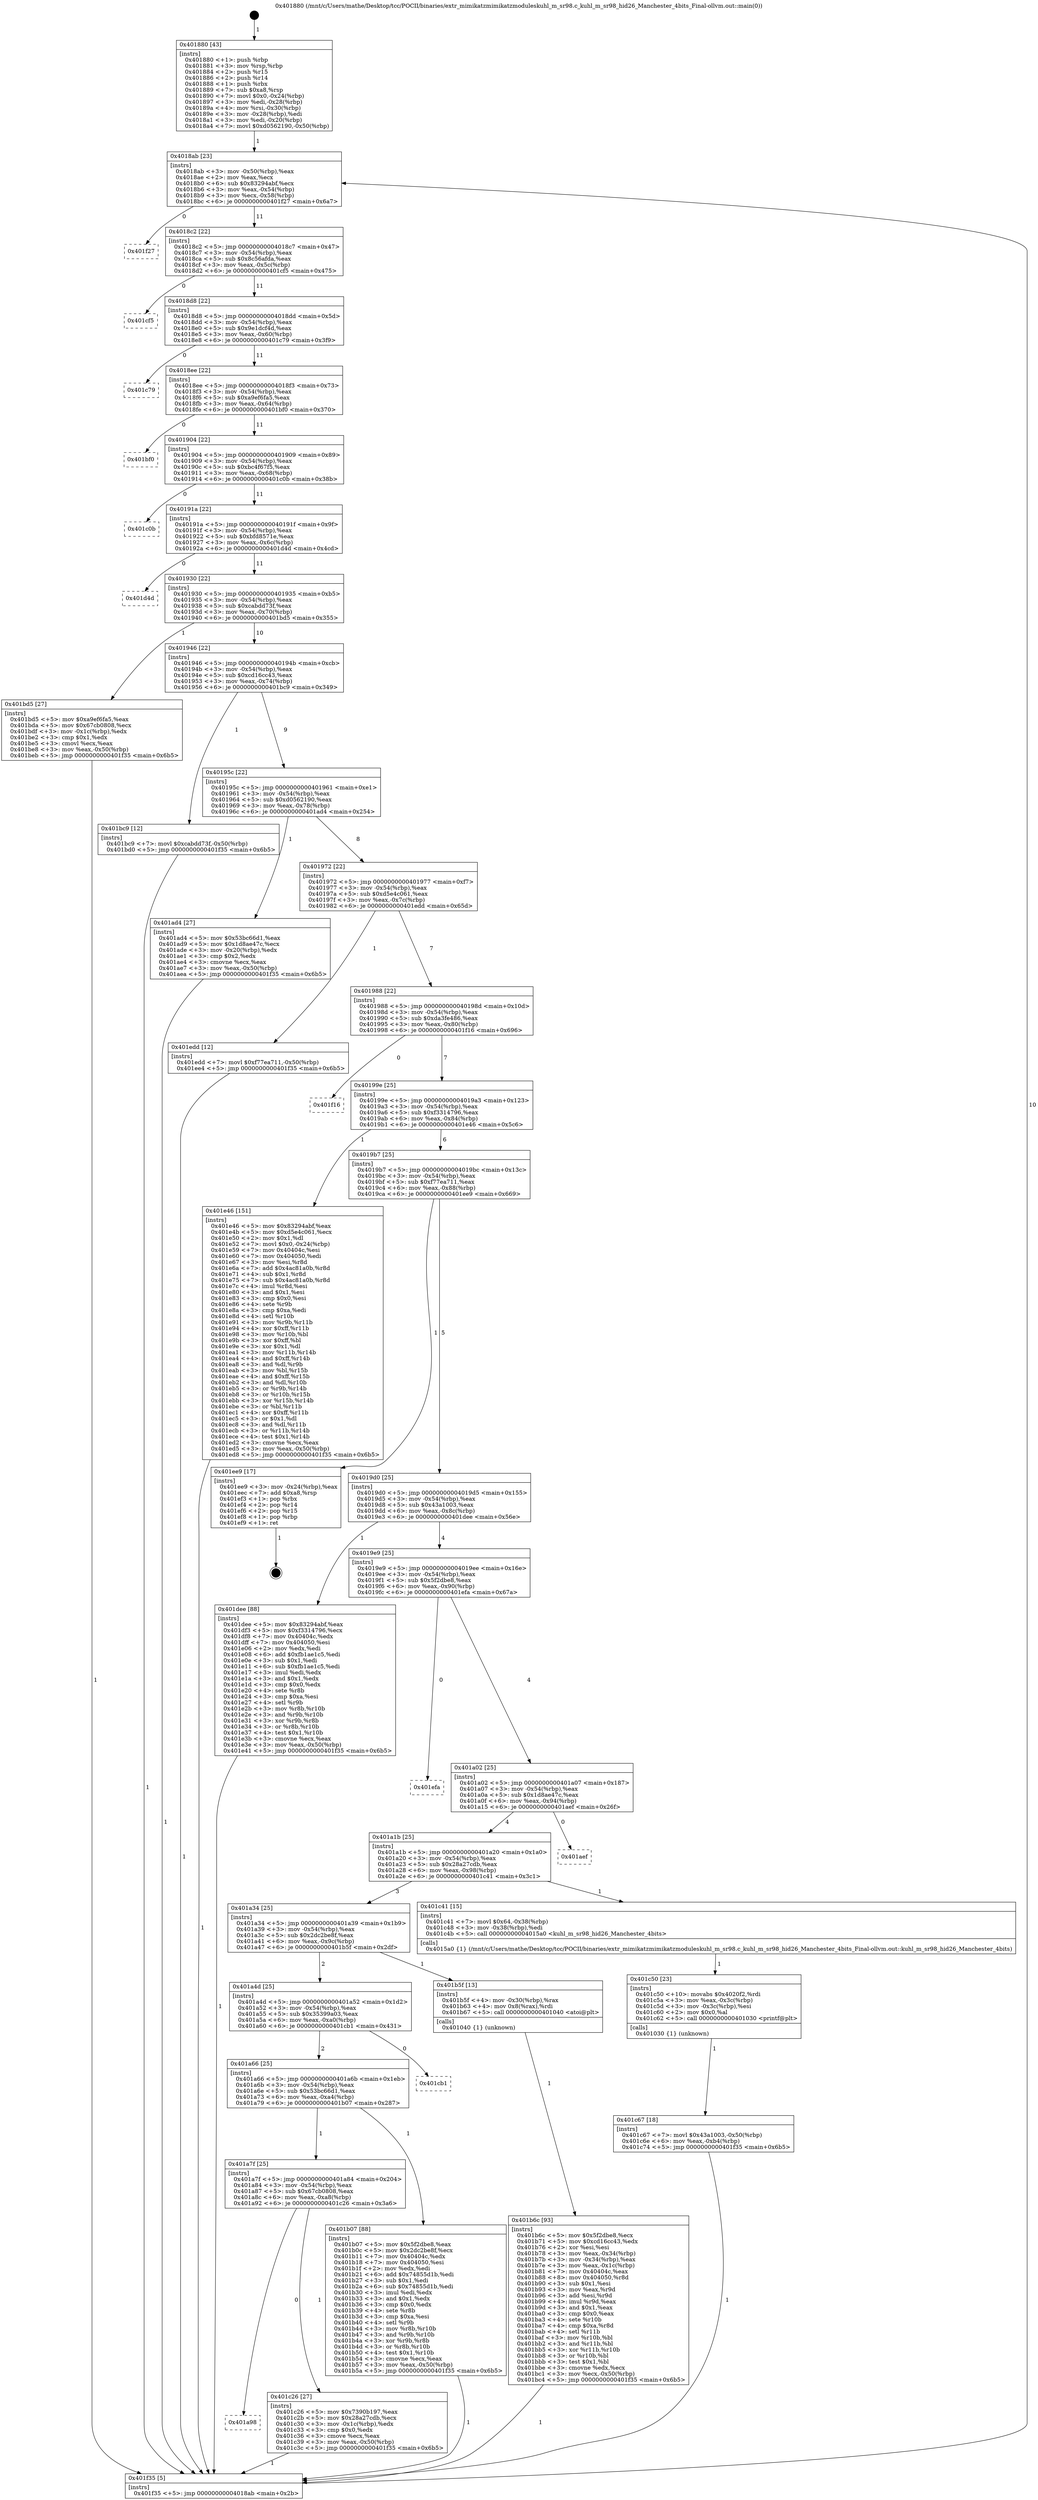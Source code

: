 digraph "0x401880" {
  label = "0x401880 (/mnt/c/Users/mathe/Desktop/tcc/POCII/binaries/extr_mimikatzmimikatzmoduleskuhl_m_sr98.c_kuhl_m_sr98_hid26_Manchester_4bits_Final-ollvm.out::main(0))"
  labelloc = "t"
  node[shape=record]

  Entry [label="",width=0.3,height=0.3,shape=circle,fillcolor=black,style=filled]
  "0x4018ab" [label="{
     0x4018ab [23]\l
     | [instrs]\l
     &nbsp;&nbsp;0x4018ab \<+3\>: mov -0x50(%rbp),%eax\l
     &nbsp;&nbsp;0x4018ae \<+2\>: mov %eax,%ecx\l
     &nbsp;&nbsp;0x4018b0 \<+6\>: sub $0x83294abf,%ecx\l
     &nbsp;&nbsp;0x4018b6 \<+3\>: mov %eax,-0x54(%rbp)\l
     &nbsp;&nbsp;0x4018b9 \<+3\>: mov %ecx,-0x58(%rbp)\l
     &nbsp;&nbsp;0x4018bc \<+6\>: je 0000000000401f27 \<main+0x6a7\>\l
  }"]
  "0x401f27" [label="{
     0x401f27\l
  }", style=dashed]
  "0x4018c2" [label="{
     0x4018c2 [22]\l
     | [instrs]\l
     &nbsp;&nbsp;0x4018c2 \<+5\>: jmp 00000000004018c7 \<main+0x47\>\l
     &nbsp;&nbsp;0x4018c7 \<+3\>: mov -0x54(%rbp),%eax\l
     &nbsp;&nbsp;0x4018ca \<+5\>: sub $0x8c56afda,%eax\l
     &nbsp;&nbsp;0x4018cf \<+3\>: mov %eax,-0x5c(%rbp)\l
     &nbsp;&nbsp;0x4018d2 \<+6\>: je 0000000000401cf5 \<main+0x475\>\l
  }"]
  Exit [label="",width=0.3,height=0.3,shape=circle,fillcolor=black,style=filled,peripheries=2]
  "0x401cf5" [label="{
     0x401cf5\l
  }", style=dashed]
  "0x4018d8" [label="{
     0x4018d8 [22]\l
     | [instrs]\l
     &nbsp;&nbsp;0x4018d8 \<+5\>: jmp 00000000004018dd \<main+0x5d\>\l
     &nbsp;&nbsp;0x4018dd \<+3\>: mov -0x54(%rbp),%eax\l
     &nbsp;&nbsp;0x4018e0 \<+5\>: sub $0x9e1dcf4d,%eax\l
     &nbsp;&nbsp;0x4018e5 \<+3\>: mov %eax,-0x60(%rbp)\l
     &nbsp;&nbsp;0x4018e8 \<+6\>: je 0000000000401c79 \<main+0x3f9\>\l
  }"]
  "0x401c67" [label="{
     0x401c67 [18]\l
     | [instrs]\l
     &nbsp;&nbsp;0x401c67 \<+7\>: movl $0x43a1003,-0x50(%rbp)\l
     &nbsp;&nbsp;0x401c6e \<+6\>: mov %eax,-0xb4(%rbp)\l
     &nbsp;&nbsp;0x401c74 \<+5\>: jmp 0000000000401f35 \<main+0x6b5\>\l
  }"]
  "0x401c79" [label="{
     0x401c79\l
  }", style=dashed]
  "0x4018ee" [label="{
     0x4018ee [22]\l
     | [instrs]\l
     &nbsp;&nbsp;0x4018ee \<+5\>: jmp 00000000004018f3 \<main+0x73\>\l
     &nbsp;&nbsp;0x4018f3 \<+3\>: mov -0x54(%rbp),%eax\l
     &nbsp;&nbsp;0x4018f6 \<+5\>: sub $0xa9ef6fa5,%eax\l
     &nbsp;&nbsp;0x4018fb \<+3\>: mov %eax,-0x64(%rbp)\l
     &nbsp;&nbsp;0x4018fe \<+6\>: je 0000000000401bf0 \<main+0x370\>\l
  }"]
  "0x401c50" [label="{
     0x401c50 [23]\l
     | [instrs]\l
     &nbsp;&nbsp;0x401c50 \<+10\>: movabs $0x4020f2,%rdi\l
     &nbsp;&nbsp;0x401c5a \<+3\>: mov %eax,-0x3c(%rbp)\l
     &nbsp;&nbsp;0x401c5d \<+3\>: mov -0x3c(%rbp),%esi\l
     &nbsp;&nbsp;0x401c60 \<+2\>: mov $0x0,%al\l
     &nbsp;&nbsp;0x401c62 \<+5\>: call 0000000000401030 \<printf@plt\>\l
     | [calls]\l
     &nbsp;&nbsp;0x401030 \{1\} (unknown)\l
  }"]
  "0x401bf0" [label="{
     0x401bf0\l
  }", style=dashed]
  "0x401904" [label="{
     0x401904 [22]\l
     | [instrs]\l
     &nbsp;&nbsp;0x401904 \<+5\>: jmp 0000000000401909 \<main+0x89\>\l
     &nbsp;&nbsp;0x401909 \<+3\>: mov -0x54(%rbp),%eax\l
     &nbsp;&nbsp;0x40190c \<+5\>: sub $0xbc4f67f5,%eax\l
     &nbsp;&nbsp;0x401911 \<+3\>: mov %eax,-0x68(%rbp)\l
     &nbsp;&nbsp;0x401914 \<+6\>: je 0000000000401c0b \<main+0x38b\>\l
  }"]
  "0x401a98" [label="{
     0x401a98\l
  }", style=dashed]
  "0x401c0b" [label="{
     0x401c0b\l
  }", style=dashed]
  "0x40191a" [label="{
     0x40191a [22]\l
     | [instrs]\l
     &nbsp;&nbsp;0x40191a \<+5\>: jmp 000000000040191f \<main+0x9f\>\l
     &nbsp;&nbsp;0x40191f \<+3\>: mov -0x54(%rbp),%eax\l
     &nbsp;&nbsp;0x401922 \<+5\>: sub $0xbfd8571e,%eax\l
     &nbsp;&nbsp;0x401927 \<+3\>: mov %eax,-0x6c(%rbp)\l
     &nbsp;&nbsp;0x40192a \<+6\>: je 0000000000401d4d \<main+0x4cd\>\l
  }"]
  "0x401c26" [label="{
     0x401c26 [27]\l
     | [instrs]\l
     &nbsp;&nbsp;0x401c26 \<+5\>: mov $0x7390b197,%eax\l
     &nbsp;&nbsp;0x401c2b \<+5\>: mov $0x28a27cdb,%ecx\l
     &nbsp;&nbsp;0x401c30 \<+3\>: mov -0x1c(%rbp),%edx\l
     &nbsp;&nbsp;0x401c33 \<+3\>: cmp $0x0,%edx\l
     &nbsp;&nbsp;0x401c36 \<+3\>: cmove %ecx,%eax\l
     &nbsp;&nbsp;0x401c39 \<+3\>: mov %eax,-0x50(%rbp)\l
     &nbsp;&nbsp;0x401c3c \<+5\>: jmp 0000000000401f35 \<main+0x6b5\>\l
  }"]
  "0x401d4d" [label="{
     0x401d4d\l
  }", style=dashed]
  "0x401930" [label="{
     0x401930 [22]\l
     | [instrs]\l
     &nbsp;&nbsp;0x401930 \<+5\>: jmp 0000000000401935 \<main+0xb5\>\l
     &nbsp;&nbsp;0x401935 \<+3\>: mov -0x54(%rbp),%eax\l
     &nbsp;&nbsp;0x401938 \<+5\>: sub $0xcabdd73f,%eax\l
     &nbsp;&nbsp;0x40193d \<+3\>: mov %eax,-0x70(%rbp)\l
     &nbsp;&nbsp;0x401940 \<+6\>: je 0000000000401bd5 \<main+0x355\>\l
  }"]
  "0x401b6c" [label="{
     0x401b6c [93]\l
     | [instrs]\l
     &nbsp;&nbsp;0x401b6c \<+5\>: mov $0x5f2dbe8,%ecx\l
     &nbsp;&nbsp;0x401b71 \<+5\>: mov $0xcd16cc43,%edx\l
     &nbsp;&nbsp;0x401b76 \<+2\>: xor %esi,%esi\l
     &nbsp;&nbsp;0x401b78 \<+3\>: mov %eax,-0x34(%rbp)\l
     &nbsp;&nbsp;0x401b7b \<+3\>: mov -0x34(%rbp),%eax\l
     &nbsp;&nbsp;0x401b7e \<+3\>: mov %eax,-0x1c(%rbp)\l
     &nbsp;&nbsp;0x401b81 \<+7\>: mov 0x40404c,%eax\l
     &nbsp;&nbsp;0x401b88 \<+8\>: mov 0x404050,%r8d\l
     &nbsp;&nbsp;0x401b90 \<+3\>: sub $0x1,%esi\l
     &nbsp;&nbsp;0x401b93 \<+3\>: mov %eax,%r9d\l
     &nbsp;&nbsp;0x401b96 \<+3\>: add %esi,%r9d\l
     &nbsp;&nbsp;0x401b99 \<+4\>: imul %r9d,%eax\l
     &nbsp;&nbsp;0x401b9d \<+3\>: and $0x1,%eax\l
     &nbsp;&nbsp;0x401ba0 \<+3\>: cmp $0x0,%eax\l
     &nbsp;&nbsp;0x401ba3 \<+4\>: sete %r10b\l
     &nbsp;&nbsp;0x401ba7 \<+4\>: cmp $0xa,%r8d\l
     &nbsp;&nbsp;0x401bab \<+4\>: setl %r11b\l
     &nbsp;&nbsp;0x401baf \<+3\>: mov %r10b,%bl\l
     &nbsp;&nbsp;0x401bb2 \<+3\>: and %r11b,%bl\l
     &nbsp;&nbsp;0x401bb5 \<+3\>: xor %r11b,%r10b\l
     &nbsp;&nbsp;0x401bb8 \<+3\>: or %r10b,%bl\l
     &nbsp;&nbsp;0x401bbb \<+3\>: test $0x1,%bl\l
     &nbsp;&nbsp;0x401bbe \<+3\>: cmovne %edx,%ecx\l
     &nbsp;&nbsp;0x401bc1 \<+3\>: mov %ecx,-0x50(%rbp)\l
     &nbsp;&nbsp;0x401bc4 \<+5\>: jmp 0000000000401f35 \<main+0x6b5\>\l
  }"]
  "0x401bd5" [label="{
     0x401bd5 [27]\l
     | [instrs]\l
     &nbsp;&nbsp;0x401bd5 \<+5\>: mov $0xa9ef6fa5,%eax\l
     &nbsp;&nbsp;0x401bda \<+5\>: mov $0x67cb0808,%ecx\l
     &nbsp;&nbsp;0x401bdf \<+3\>: mov -0x1c(%rbp),%edx\l
     &nbsp;&nbsp;0x401be2 \<+3\>: cmp $0x1,%edx\l
     &nbsp;&nbsp;0x401be5 \<+3\>: cmovl %ecx,%eax\l
     &nbsp;&nbsp;0x401be8 \<+3\>: mov %eax,-0x50(%rbp)\l
     &nbsp;&nbsp;0x401beb \<+5\>: jmp 0000000000401f35 \<main+0x6b5\>\l
  }"]
  "0x401946" [label="{
     0x401946 [22]\l
     | [instrs]\l
     &nbsp;&nbsp;0x401946 \<+5\>: jmp 000000000040194b \<main+0xcb\>\l
     &nbsp;&nbsp;0x40194b \<+3\>: mov -0x54(%rbp),%eax\l
     &nbsp;&nbsp;0x40194e \<+5\>: sub $0xcd16cc43,%eax\l
     &nbsp;&nbsp;0x401953 \<+3\>: mov %eax,-0x74(%rbp)\l
     &nbsp;&nbsp;0x401956 \<+6\>: je 0000000000401bc9 \<main+0x349\>\l
  }"]
  "0x401a7f" [label="{
     0x401a7f [25]\l
     | [instrs]\l
     &nbsp;&nbsp;0x401a7f \<+5\>: jmp 0000000000401a84 \<main+0x204\>\l
     &nbsp;&nbsp;0x401a84 \<+3\>: mov -0x54(%rbp),%eax\l
     &nbsp;&nbsp;0x401a87 \<+5\>: sub $0x67cb0808,%eax\l
     &nbsp;&nbsp;0x401a8c \<+6\>: mov %eax,-0xa8(%rbp)\l
     &nbsp;&nbsp;0x401a92 \<+6\>: je 0000000000401c26 \<main+0x3a6\>\l
  }"]
  "0x401bc9" [label="{
     0x401bc9 [12]\l
     | [instrs]\l
     &nbsp;&nbsp;0x401bc9 \<+7\>: movl $0xcabdd73f,-0x50(%rbp)\l
     &nbsp;&nbsp;0x401bd0 \<+5\>: jmp 0000000000401f35 \<main+0x6b5\>\l
  }"]
  "0x40195c" [label="{
     0x40195c [22]\l
     | [instrs]\l
     &nbsp;&nbsp;0x40195c \<+5\>: jmp 0000000000401961 \<main+0xe1\>\l
     &nbsp;&nbsp;0x401961 \<+3\>: mov -0x54(%rbp),%eax\l
     &nbsp;&nbsp;0x401964 \<+5\>: sub $0xd0562190,%eax\l
     &nbsp;&nbsp;0x401969 \<+3\>: mov %eax,-0x78(%rbp)\l
     &nbsp;&nbsp;0x40196c \<+6\>: je 0000000000401ad4 \<main+0x254\>\l
  }"]
  "0x401b07" [label="{
     0x401b07 [88]\l
     | [instrs]\l
     &nbsp;&nbsp;0x401b07 \<+5\>: mov $0x5f2dbe8,%eax\l
     &nbsp;&nbsp;0x401b0c \<+5\>: mov $0x2dc2be8f,%ecx\l
     &nbsp;&nbsp;0x401b11 \<+7\>: mov 0x40404c,%edx\l
     &nbsp;&nbsp;0x401b18 \<+7\>: mov 0x404050,%esi\l
     &nbsp;&nbsp;0x401b1f \<+2\>: mov %edx,%edi\l
     &nbsp;&nbsp;0x401b21 \<+6\>: add $0x74855d1b,%edi\l
     &nbsp;&nbsp;0x401b27 \<+3\>: sub $0x1,%edi\l
     &nbsp;&nbsp;0x401b2a \<+6\>: sub $0x74855d1b,%edi\l
     &nbsp;&nbsp;0x401b30 \<+3\>: imul %edi,%edx\l
     &nbsp;&nbsp;0x401b33 \<+3\>: and $0x1,%edx\l
     &nbsp;&nbsp;0x401b36 \<+3\>: cmp $0x0,%edx\l
     &nbsp;&nbsp;0x401b39 \<+4\>: sete %r8b\l
     &nbsp;&nbsp;0x401b3d \<+3\>: cmp $0xa,%esi\l
     &nbsp;&nbsp;0x401b40 \<+4\>: setl %r9b\l
     &nbsp;&nbsp;0x401b44 \<+3\>: mov %r8b,%r10b\l
     &nbsp;&nbsp;0x401b47 \<+3\>: and %r9b,%r10b\l
     &nbsp;&nbsp;0x401b4a \<+3\>: xor %r9b,%r8b\l
     &nbsp;&nbsp;0x401b4d \<+3\>: or %r8b,%r10b\l
     &nbsp;&nbsp;0x401b50 \<+4\>: test $0x1,%r10b\l
     &nbsp;&nbsp;0x401b54 \<+3\>: cmovne %ecx,%eax\l
     &nbsp;&nbsp;0x401b57 \<+3\>: mov %eax,-0x50(%rbp)\l
     &nbsp;&nbsp;0x401b5a \<+5\>: jmp 0000000000401f35 \<main+0x6b5\>\l
  }"]
  "0x401ad4" [label="{
     0x401ad4 [27]\l
     | [instrs]\l
     &nbsp;&nbsp;0x401ad4 \<+5\>: mov $0x53bc66d1,%eax\l
     &nbsp;&nbsp;0x401ad9 \<+5\>: mov $0x1d8ae47c,%ecx\l
     &nbsp;&nbsp;0x401ade \<+3\>: mov -0x20(%rbp),%edx\l
     &nbsp;&nbsp;0x401ae1 \<+3\>: cmp $0x2,%edx\l
     &nbsp;&nbsp;0x401ae4 \<+3\>: cmovne %ecx,%eax\l
     &nbsp;&nbsp;0x401ae7 \<+3\>: mov %eax,-0x50(%rbp)\l
     &nbsp;&nbsp;0x401aea \<+5\>: jmp 0000000000401f35 \<main+0x6b5\>\l
  }"]
  "0x401972" [label="{
     0x401972 [22]\l
     | [instrs]\l
     &nbsp;&nbsp;0x401972 \<+5\>: jmp 0000000000401977 \<main+0xf7\>\l
     &nbsp;&nbsp;0x401977 \<+3\>: mov -0x54(%rbp),%eax\l
     &nbsp;&nbsp;0x40197a \<+5\>: sub $0xd5e4c061,%eax\l
     &nbsp;&nbsp;0x40197f \<+3\>: mov %eax,-0x7c(%rbp)\l
     &nbsp;&nbsp;0x401982 \<+6\>: je 0000000000401edd \<main+0x65d\>\l
  }"]
  "0x401f35" [label="{
     0x401f35 [5]\l
     | [instrs]\l
     &nbsp;&nbsp;0x401f35 \<+5\>: jmp 00000000004018ab \<main+0x2b\>\l
  }"]
  "0x401880" [label="{
     0x401880 [43]\l
     | [instrs]\l
     &nbsp;&nbsp;0x401880 \<+1\>: push %rbp\l
     &nbsp;&nbsp;0x401881 \<+3\>: mov %rsp,%rbp\l
     &nbsp;&nbsp;0x401884 \<+2\>: push %r15\l
     &nbsp;&nbsp;0x401886 \<+2\>: push %r14\l
     &nbsp;&nbsp;0x401888 \<+1\>: push %rbx\l
     &nbsp;&nbsp;0x401889 \<+7\>: sub $0xa8,%rsp\l
     &nbsp;&nbsp;0x401890 \<+7\>: movl $0x0,-0x24(%rbp)\l
     &nbsp;&nbsp;0x401897 \<+3\>: mov %edi,-0x28(%rbp)\l
     &nbsp;&nbsp;0x40189a \<+4\>: mov %rsi,-0x30(%rbp)\l
     &nbsp;&nbsp;0x40189e \<+3\>: mov -0x28(%rbp),%edi\l
     &nbsp;&nbsp;0x4018a1 \<+3\>: mov %edi,-0x20(%rbp)\l
     &nbsp;&nbsp;0x4018a4 \<+7\>: movl $0xd0562190,-0x50(%rbp)\l
  }"]
  "0x401a66" [label="{
     0x401a66 [25]\l
     | [instrs]\l
     &nbsp;&nbsp;0x401a66 \<+5\>: jmp 0000000000401a6b \<main+0x1eb\>\l
     &nbsp;&nbsp;0x401a6b \<+3\>: mov -0x54(%rbp),%eax\l
     &nbsp;&nbsp;0x401a6e \<+5\>: sub $0x53bc66d1,%eax\l
     &nbsp;&nbsp;0x401a73 \<+6\>: mov %eax,-0xa4(%rbp)\l
     &nbsp;&nbsp;0x401a79 \<+6\>: je 0000000000401b07 \<main+0x287\>\l
  }"]
  "0x401edd" [label="{
     0x401edd [12]\l
     | [instrs]\l
     &nbsp;&nbsp;0x401edd \<+7\>: movl $0xf77ea711,-0x50(%rbp)\l
     &nbsp;&nbsp;0x401ee4 \<+5\>: jmp 0000000000401f35 \<main+0x6b5\>\l
  }"]
  "0x401988" [label="{
     0x401988 [22]\l
     | [instrs]\l
     &nbsp;&nbsp;0x401988 \<+5\>: jmp 000000000040198d \<main+0x10d\>\l
     &nbsp;&nbsp;0x40198d \<+3\>: mov -0x54(%rbp),%eax\l
     &nbsp;&nbsp;0x401990 \<+5\>: sub $0xda3fe486,%eax\l
     &nbsp;&nbsp;0x401995 \<+3\>: mov %eax,-0x80(%rbp)\l
     &nbsp;&nbsp;0x401998 \<+6\>: je 0000000000401f16 \<main+0x696\>\l
  }"]
  "0x401cb1" [label="{
     0x401cb1\l
  }", style=dashed]
  "0x401f16" [label="{
     0x401f16\l
  }", style=dashed]
  "0x40199e" [label="{
     0x40199e [25]\l
     | [instrs]\l
     &nbsp;&nbsp;0x40199e \<+5\>: jmp 00000000004019a3 \<main+0x123\>\l
     &nbsp;&nbsp;0x4019a3 \<+3\>: mov -0x54(%rbp),%eax\l
     &nbsp;&nbsp;0x4019a6 \<+5\>: sub $0xf3314796,%eax\l
     &nbsp;&nbsp;0x4019ab \<+6\>: mov %eax,-0x84(%rbp)\l
     &nbsp;&nbsp;0x4019b1 \<+6\>: je 0000000000401e46 \<main+0x5c6\>\l
  }"]
  "0x401a4d" [label="{
     0x401a4d [25]\l
     | [instrs]\l
     &nbsp;&nbsp;0x401a4d \<+5\>: jmp 0000000000401a52 \<main+0x1d2\>\l
     &nbsp;&nbsp;0x401a52 \<+3\>: mov -0x54(%rbp),%eax\l
     &nbsp;&nbsp;0x401a55 \<+5\>: sub $0x35399a03,%eax\l
     &nbsp;&nbsp;0x401a5a \<+6\>: mov %eax,-0xa0(%rbp)\l
     &nbsp;&nbsp;0x401a60 \<+6\>: je 0000000000401cb1 \<main+0x431\>\l
  }"]
  "0x401e46" [label="{
     0x401e46 [151]\l
     | [instrs]\l
     &nbsp;&nbsp;0x401e46 \<+5\>: mov $0x83294abf,%eax\l
     &nbsp;&nbsp;0x401e4b \<+5\>: mov $0xd5e4c061,%ecx\l
     &nbsp;&nbsp;0x401e50 \<+2\>: mov $0x1,%dl\l
     &nbsp;&nbsp;0x401e52 \<+7\>: movl $0x0,-0x24(%rbp)\l
     &nbsp;&nbsp;0x401e59 \<+7\>: mov 0x40404c,%esi\l
     &nbsp;&nbsp;0x401e60 \<+7\>: mov 0x404050,%edi\l
     &nbsp;&nbsp;0x401e67 \<+3\>: mov %esi,%r8d\l
     &nbsp;&nbsp;0x401e6a \<+7\>: add $0x4ac81a0b,%r8d\l
     &nbsp;&nbsp;0x401e71 \<+4\>: sub $0x1,%r8d\l
     &nbsp;&nbsp;0x401e75 \<+7\>: sub $0x4ac81a0b,%r8d\l
     &nbsp;&nbsp;0x401e7c \<+4\>: imul %r8d,%esi\l
     &nbsp;&nbsp;0x401e80 \<+3\>: and $0x1,%esi\l
     &nbsp;&nbsp;0x401e83 \<+3\>: cmp $0x0,%esi\l
     &nbsp;&nbsp;0x401e86 \<+4\>: sete %r9b\l
     &nbsp;&nbsp;0x401e8a \<+3\>: cmp $0xa,%edi\l
     &nbsp;&nbsp;0x401e8d \<+4\>: setl %r10b\l
     &nbsp;&nbsp;0x401e91 \<+3\>: mov %r9b,%r11b\l
     &nbsp;&nbsp;0x401e94 \<+4\>: xor $0xff,%r11b\l
     &nbsp;&nbsp;0x401e98 \<+3\>: mov %r10b,%bl\l
     &nbsp;&nbsp;0x401e9b \<+3\>: xor $0xff,%bl\l
     &nbsp;&nbsp;0x401e9e \<+3\>: xor $0x1,%dl\l
     &nbsp;&nbsp;0x401ea1 \<+3\>: mov %r11b,%r14b\l
     &nbsp;&nbsp;0x401ea4 \<+4\>: and $0xff,%r14b\l
     &nbsp;&nbsp;0x401ea8 \<+3\>: and %dl,%r9b\l
     &nbsp;&nbsp;0x401eab \<+3\>: mov %bl,%r15b\l
     &nbsp;&nbsp;0x401eae \<+4\>: and $0xff,%r15b\l
     &nbsp;&nbsp;0x401eb2 \<+3\>: and %dl,%r10b\l
     &nbsp;&nbsp;0x401eb5 \<+3\>: or %r9b,%r14b\l
     &nbsp;&nbsp;0x401eb8 \<+3\>: or %r10b,%r15b\l
     &nbsp;&nbsp;0x401ebb \<+3\>: xor %r15b,%r14b\l
     &nbsp;&nbsp;0x401ebe \<+3\>: or %bl,%r11b\l
     &nbsp;&nbsp;0x401ec1 \<+4\>: xor $0xff,%r11b\l
     &nbsp;&nbsp;0x401ec5 \<+3\>: or $0x1,%dl\l
     &nbsp;&nbsp;0x401ec8 \<+3\>: and %dl,%r11b\l
     &nbsp;&nbsp;0x401ecb \<+3\>: or %r11b,%r14b\l
     &nbsp;&nbsp;0x401ece \<+4\>: test $0x1,%r14b\l
     &nbsp;&nbsp;0x401ed2 \<+3\>: cmovne %ecx,%eax\l
     &nbsp;&nbsp;0x401ed5 \<+3\>: mov %eax,-0x50(%rbp)\l
     &nbsp;&nbsp;0x401ed8 \<+5\>: jmp 0000000000401f35 \<main+0x6b5\>\l
  }"]
  "0x4019b7" [label="{
     0x4019b7 [25]\l
     | [instrs]\l
     &nbsp;&nbsp;0x4019b7 \<+5\>: jmp 00000000004019bc \<main+0x13c\>\l
     &nbsp;&nbsp;0x4019bc \<+3\>: mov -0x54(%rbp),%eax\l
     &nbsp;&nbsp;0x4019bf \<+5\>: sub $0xf77ea711,%eax\l
     &nbsp;&nbsp;0x4019c4 \<+6\>: mov %eax,-0x88(%rbp)\l
     &nbsp;&nbsp;0x4019ca \<+6\>: je 0000000000401ee9 \<main+0x669\>\l
  }"]
  "0x401b5f" [label="{
     0x401b5f [13]\l
     | [instrs]\l
     &nbsp;&nbsp;0x401b5f \<+4\>: mov -0x30(%rbp),%rax\l
     &nbsp;&nbsp;0x401b63 \<+4\>: mov 0x8(%rax),%rdi\l
     &nbsp;&nbsp;0x401b67 \<+5\>: call 0000000000401040 \<atoi@plt\>\l
     | [calls]\l
     &nbsp;&nbsp;0x401040 \{1\} (unknown)\l
  }"]
  "0x401ee9" [label="{
     0x401ee9 [17]\l
     | [instrs]\l
     &nbsp;&nbsp;0x401ee9 \<+3\>: mov -0x24(%rbp),%eax\l
     &nbsp;&nbsp;0x401eec \<+7\>: add $0xa8,%rsp\l
     &nbsp;&nbsp;0x401ef3 \<+1\>: pop %rbx\l
     &nbsp;&nbsp;0x401ef4 \<+2\>: pop %r14\l
     &nbsp;&nbsp;0x401ef6 \<+2\>: pop %r15\l
     &nbsp;&nbsp;0x401ef8 \<+1\>: pop %rbp\l
     &nbsp;&nbsp;0x401ef9 \<+1\>: ret\l
  }"]
  "0x4019d0" [label="{
     0x4019d0 [25]\l
     | [instrs]\l
     &nbsp;&nbsp;0x4019d0 \<+5\>: jmp 00000000004019d5 \<main+0x155\>\l
     &nbsp;&nbsp;0x4019d5 \<+3\>: mov -0x54(%rbp),%eax\l
     &nbsp;&nbsp;0x4019d8 \<+5\>: sub $0x43a1003,%eax\l
     &nbsp;&nbsp;0x4019dd \<+6\>: mov %eax,-0x8c(%rbp)\l
     &nbsp;&nbsp;0x4019e3 \<+6\>: je 0000000000401dee \<main+0x56e\>\l
  }"]
  "0x401a34" [label="{
     0x401a34 [25]\l
     | [instrs]\l
     &nbsp;&nbsp;0x401a34 \<+5\>: jmp 0000000000401a39 \<main+0x1b9\>\l
     &nbsp;&nbsp;0x401a39 \<+3\>: mov -0x54(%rbp),%eax\l
     &nbsp;&nbsp;0x401a3c \<+5\>: sub $0x2dc2be8f,%eax\l
     &nbsp;&nbsp;0x401a41 \<+6\>: mov %eax,-0x9c(%rbp)\l
     &nbsp;&nbsp;0x401a47 \<+6\>: je 0000000000401b5f \<main+0x2df\>\l
  }"]
  "0x401dee" [label="{
     0x401dee [88]\l
     | [instrs]\l
     &nbsp;&nbsp;0x401dee \<+5\>: mov $0x83294abf,%eax\l
     &nbsp;&nbsp;0x401df3 \<+5\>: mov $0xf3314796,%ecx\l
     &nbsp;&nbsp;0x401df8 \<+7\>: mov 0x40404c,%edx\l
     &nbsp;&nbsp;0x401dff \<+7\>: mov 0x404050,%esi\l
     &nbsp;&nbsp;0x401e06 \<+2\>: mov %edx,%edi\l
     &nbsp;&nbsp;0x401e08 \<+6\>: add $0xfb1ae1c5,%edi\l
     &nbsp;&nbsp;0x401e0e \<+3\>: sub $0x1,%edi\l
     &nbsp;&nbsp;0x401e11 \<+6\>: sub $0xfb1ae1c5,%edi\l
     &nbsp;&nbsp;0x401e17 \<+3\>: imul %edi,%edx\l
     &nbsp;&nbsp;0x401e1a \<+3\>: and $0x1,%edx\l
     &nbsp;&nbsp;0x401e1d \<+3\>: cmp $0x0,%edx\l
     &nbsp;&nbsp;0x401e20 \<+4\>: sete %r8b\l
     &nbsp;&nbsp;0x401e24 \<+3\>: cmp $0xa,%esi\l
     &nbsp;&nbsp;0x401e27 \<+4\>: setl %r9b\l
     &nbsp;&nbsp;0x401e2b \<+3\>: mov %r8b,%r10b\l
     &nbsp;&nbsp;0x401e2e \<+3\>: and %r9b,%r10b\l
     &nbsp;&nbsp;0x401e31 \<+3\>: xor %r9b,%r8b\l
     &nbsp;&nbsp;0x401e34 \<+3\>: or %r8b,%r10b\l
     &nbsp;&nbsp;0x401e37 \<+4\>: test $0x1,%r10b\l
     &nbsp;&nbsp;0x401e3b \<+3\>: cmovne %ecx,%eax\l
     &nbsp;&nbsp;0x401e3e \<+3\>: mov %eax,-0x50(%rbp)\l
     &nbsp;&nbsp;0x401e41 \<+5\>: jmp 0000000000401f35 \<main+0x6b5\>\l
  }"]
  "0x4019e9" [label="{
     0x4019e9 [25]\l
     | [instrs]\l
     &nbsp;&nbsp;0x4019e9 \<+5\>: jmp 00000000004019ee \<main+0x16e\>\l
     &nbsp;&nbsp;0x4019ee \<+3\>: mov -0x54(%rbp),%eax\l
     &nbsp;&nbsp;0x4019f1 \<+5\>: sub $0x5f2dbe8,%eax\l
     &nbsp;&nbsp;0x4019f6 \<+6\>: mov %eax,-0x90(%rbp)\l
     &nbsp;&nbsp;0x4019fc \<+6\>: je 0000000000401efa \<main+0x67a\>\l
  }"]
  "0x401c41" [label="{
     0x401c41 [15]\l
     | [instrs]\l
     &nbsp;&nbsp;0x401c41 \<+7\>: movl $0x64,-0x38(%rbp)\l
     &nbsp;&nbsp;0x401c48 \<+3\>: mov -0x38(%rbp),%edi\l
     &nbsp;&nbsp;0x401c4b \<+5\>: call 00000000004015a0 \<kuhl_m_sr98_hid26_Manchester_4bits\>\l
     | [calls]\l
     &nbsp;&nbsp;0x4015a0 \{1\} (/mnt/c/Users/mathe/Desktop/tcc/POCII/binaries/extr_mimikatzmimikatzmoduleskuhl_m_sr98.c_kuhl_m_sr98_hid26_Manchester_4bits_Final-ollvm.out::kuhl_m_sr98_hid26_Manchester_4bits)\l
  }"]
  "0x401efa" [label="{
     0x401efa\l
  }", style=dashed]
  "0x401a02" [label="{
     0x401a02 [25]\l
     | [instrs]\l
     &nbsp;&nbsp;0x401a02 \<+5\>: jmp 0000000000401a07 \<main+0x187\>\l
     &nbsp;&nbsp;0x401a07 \<+3\>: mov -0x54(%rbp),%eax\l
     &nbsp;&nbsp;0x401a0a \<+5\>: sub $0x1d8ae47c,%eax\l
     &nbsp;&nbsp;0x401a0f \<+6\>: mov %eax,-0x94(%rbp)\l
     &nbsp;&nbsp;0x401a15 \<+6\>: je 0000000000401aef \<main+0x26f\>\l
  }"]
  "0x401a1b" [label="{
     0x401a1b [25]\l
     | [instrs]\l
     &nbsp;&nbsp;0x401a1b \<+5\>: jmp 0000000000401a20 \<main+0x1a0\>\l
     &nbsp;&nbsp;0x401a20 \<+3\>: mov -0x54(%rbp),%eax\l
     &nbsp;&nbsp;0x401a23 \<+5\>: sub $0x28a27cdb,%eax\l
     &nbsp;&nbsp;0x401a28 \<+6\>: mov %eax,-0x98(%rbp)\l
     &nbsp;&nbsp;0x401a2e \<+6\>: je 0000000000401c41 \<main+0x3c1\>\l
  }"]
  "0x401aef" [label="{
     0x401aef\l
  }", style=dashed]
  Entry -> "0x401880" [label=" 1"]
  "0x4018ab" -> "0x401f27" [label=" 0"]
  "0x4018ab" -> "0x4018c2" [label=" 11"]
  "0x401ee9" -> Exit [label=" 1"]
  "0x4018c2" -> "0x401cf5" [label=" 0"]
  "0x4018c2" -> "0x4018d8" [label=" 11"]
  "0x401edd" -> "0x401f35" [label=" 1"]
  "0x4018d8" -> "0x401c79" [label=" 0"]
  "0x4018d8" -> "0x4018ee" [label=" 11"]
  "0x401e46" -> "0x401f35" [label=" 1"]
  "0x4018ee" -> "0x401bf0" [label=" 0"]
  "0x4018ee" -> "0x401904" [label=" 11"]
  "0x401dee" -> "0x401f35" [label=" 1"]
  "0x401904" -> "0x401c0b" [label=" 0"]
  "0x401904" -> "0x40191a" [label=" 11"]
  "0x401c67" -> "0x401f35" [label=" 1"]
  "0x40191a" -> "0x401d4d" [label=" 0"]
  "0x40191a" -> "0x401930" [label=" 11"]
  "0x401c50" -> "0x401c67" [label=" 1"]
  "0x401930" -> "0x401bd5" [label=" 1"]
  "0x401930" -> "0x401946" [label=" 10"]
  "0x401c26" -> "0x401f35" [label=" 1"]
  "0x401946" -> "0x401bc9" [label=" 1"]
  "0x401946" -> "0x40195c" [label=" 9"]
  "0x401a7f" -> "0x401a98" [label=" 0"]
  "0x40195c" -> "0x401ad4" [label=" 1"]
  "0x40195c" -> "0x401972" [label=" 8"]
  "0x401ad4" -> "0x401f35" [label=" 1"]
  "0x401880" -> "0x4018ab" [label=" 1"]
  "0x401f35" -> "0x4018ab" [label=" 10"]
  "0x401a7f" -> "0x401c26" [label=" 1"]
  "0x401972" -> "0x401edd" [label=" 1"]
  "0x401972" -> "0x401988" [label=" 7"]
  "0x401bd5" -> "0x401f35" [label=" 1"]
  "0x401988" -> "0x401f16" [label=" 0"]
  "0x401988" -> "0x40199e" [label=" 7"]
  "0x401bc9" -> "0x401f35" [label=" 1"]
  "0x40199e" -> "0x401e46" [label=" 1"]
  "0x40199e" -> "0x4019b7" [label=" 6"]
  "0x401b5f" -> "0x401b6c" [label=" 1"]
  "0x4019b7" -> "0x401ee9" [label=" 1"]
  "0x4019b7" -> "0x4019d0" [label=" 5"]
  "0x401b07" -> "0x401f35" [label=" 1"]
  "0x4019d0" -> "0x401dee" [label=" 1"]
  "0x4019d0" -> "0x4019e9" [label=" 4"]
  "0x401a66" -> "0x401b07" [label=" 1"]
  "0x4019e9" -> "0x401efa" [label=" 0"]
  "0x4019e9" -> "0x401a02" [label=" 4"]
  "0x401c41" -> "0x401c50" [label=" 1"]
  "0x401a02" -> "0x401aef" [label=" 0"]
  "0x401a02" -> "0x401a1b" [label=" 4"]
  "0x401a4d" -> "0x401a66" [label=" 2"]
  "0x401a1b" -> "0x401c41" [label=" 1"]
  "0x401a1b" -> "0x401a34" [label=" 3"]
  "0x401a66" -> "0x401a7f" [label=" 1"]
  "0x401a34" -> "0x401b5f" [label=" 1"]
  "0x401a34" -> "0x401a4d" [label=" 2"]
  "0x401b6c" -> "0x401f35" [label=" 1"]
  "0x401a4d" -> "0x401cb1" [label=" 0"]
}
